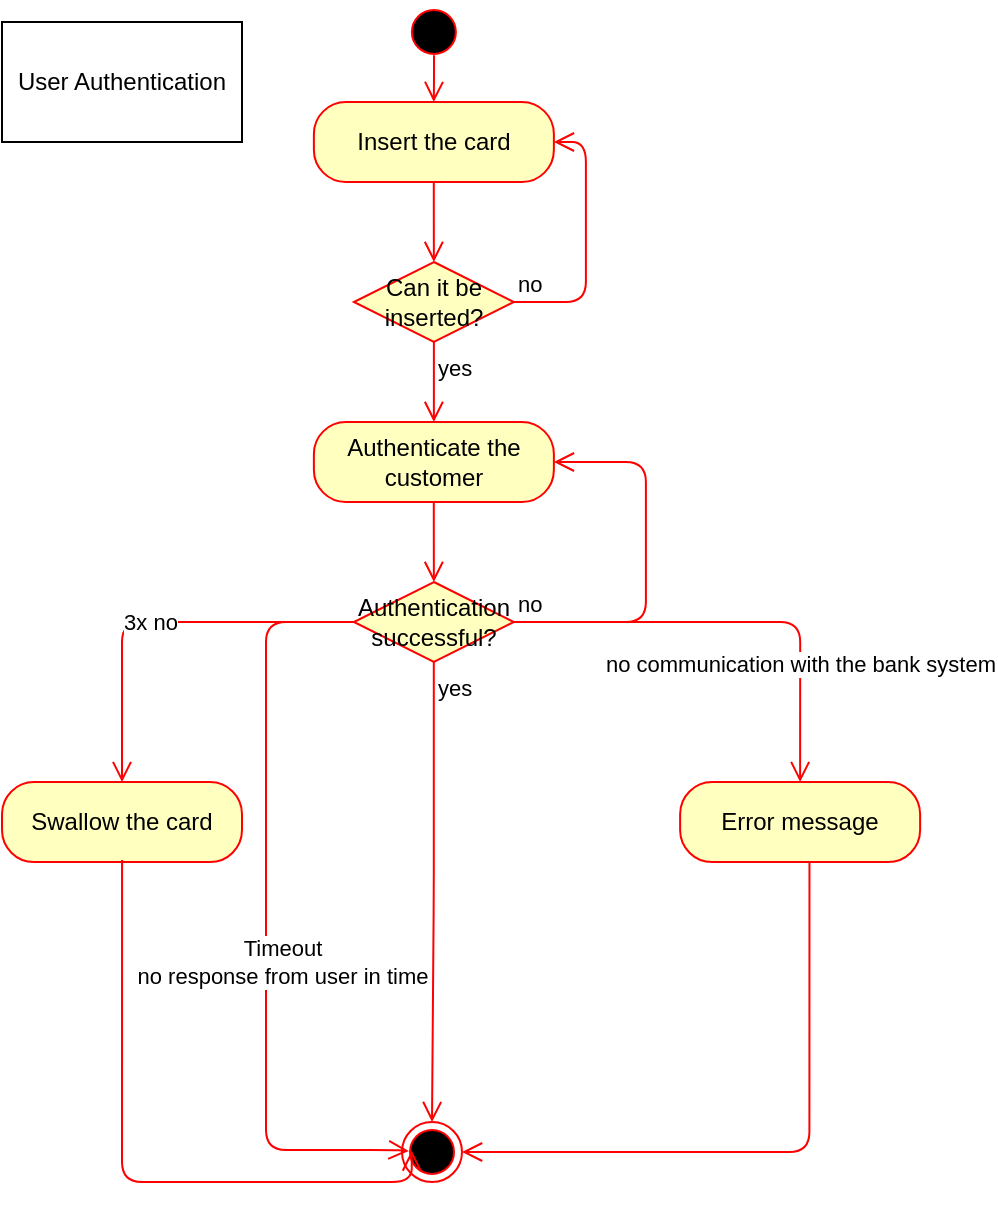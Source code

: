 <mxfile version="14.1.8" type="device"><diagram id="C5RBs43oDa-KdzZeNtuy" name="Page-1"><mxGraphModel dx="1086" dy="806" grid="1" gridSize="10" guides="1" tooltips="1" connect="1" arrows="1" fold="1" page="1" pageScale="1" pageWidth="827" pageHeight="1169" math="0" shadow="0"><root><mxCell id="WIyWlLk6GJQsqaUBKTNV-0"/><mxCell id="WIyWlLk6GJQsqaUBKTNV-1" parent="WIyWlLk6GJQsqaUBKTNV-0"/><mxCell id="WIyWlLk6GJQsqaUBKTNV-2" value="" style="rounded=0;html=1;jettySize=auto;orthogonalLoop=1;fontSize=11;endArrow=block;endFill=0;endSize=8;strokeWidth=1;shadow=0;labelBackgroundColor=none;edgeStyle=orthogonalEdgeStyle;" parent="WIyWlLk6GJQsqaUBKTNV-1" edge="1"><mxGeometry relative="1" as="geometry"><mxPoint x="220" y="120" as="sourcePoint"/></mxGeometry></mxCell><mxCell id="WIyWlLk6GJQsqaUBKTNV-4" value="Yes" style="rounded=0;html=1;jettySize=auto;orthogonalLoop=1;fontSize=11;endArrow=block;endFill=0;endSize=8;strokeWidth=1;shadow=0;labelBackgroundColor=none;edgeStyle=orthogonalEdgeStyle;" parent="WIyWlLk6GJQsqaUBKTNV-1" edge="1"><mxGeometry y="20" relative="1" as="geometry"><mxPoint as="offset"/><mxPoint x="220" y="250" as="sourcePoint"/></mxGeometry></mxCell><mxCell id="WIyWlLk6GJQsqaUBKTNV-5" value="No" style="edgeStyle=orthogonalEdgeStyle;rounded=0;html=1;jettySize=auto;orthogonalLoop=1;fontSize=11;endArrow=block;endFill=0;endSize=8;strokeWidth=1;shadow=0;labelBackgroundColor=none;" parent="WIyWlLk6GJQsqaUBKTNV-1" edge="1"><mxGeometry y="10" relative="1" as="geometry"><mxPoint as="offset"/><mxPoint x="270" y="210" as="sourcePoint"/></mxGeometry></mxCell><mxCell id="WIyWlLk6GJQsqaUBKTNV-8" value="No" style="rounded=0;html=1;jettySize=auto;orthogonalLoop=1;fontSize=11;endArrow=block;endFill=0;endSize=8;strokeWidth=1;shadow=0;labelBackgroundColor=none;edgeStyle=orthogonalEdgeStyle;" parent="WIyWlLk6GJQsqaUBKTNV-1" edge="1"><mxGeometry x="0.333" y="20" relative="1" as="geometry"><mxPoint as="offset"/><mxPoint x="220" y="370" as="sourcePoint"/></mxGeometry></mxCell><mxCell id="WIyWlLk6GJQsqaUBKTNV-9" value="Yes" style="edgeStyle=orthogonalEdgeStyle;rounded=0;html=1;jettySize=auto;orthogonalLoop=1;fontSize=11;endArrow=block;endFill=0;endSize=8;strokeWidth=1;shadow=0;labelBackgroundColor=none;" parent="WIyWlLk6GJQsqaUBKTNV-1" edge="1"><mxGeometry y="10" relative="1" as="geometry"><mxPoint as="offset"/><mxPoint x="270" y="330" as="sourcePoint"/></mxGeometry></mxCell><mxCell id="tbHbAqAw10VPInKi_53V-0" value="" style="ellipse;html=1;shape=startState;fillColor=#000000;strokeColor=#ff0000;" parent="WIyWlLk6GJQsqaUBKTNV-1" vertex="1"><mxGeometry x="210.94" width="30" height="30" as="geometry"/></mxCell><mxCell id="tbHbAqAw10VPInKi_53V-2" value="" style="ellipse;html=1;shape=endState;fillColor=#000000;strokeColor=#ff0000;" parent="WIyWlLk6GJQsqaUBKTNV-1" vertex="1"><mxGeometry x="210" y="560" width="30" height="30" as="geometry"/></mxCell><mxCell id="tbHbAqAw10VPInKi_53V-6" value="" style="edgeStyle=orthogonalEdgeStyle;html=1;verticalAlign=bottom;endArrow=open;endSize=8;strokeColor=#ff0000;" parent="WIyWlLk6GJQsqaUBKTNV-1" source="tbHbAqAw10VPInKi_53V-5" edge="1"><mxGeometry relative="1" as="geometry"><mxPoint x="225.94" y="130" as="targetPoint"/></mxGeometry></mxCell><mxCell id="tbHbAqAw10VPInKi_53V-7" value="Swallow the card" style="rounded=1;whiteSpace=wrap;html=1;arcSize=40;fontColor=#000000;fillColor=#ffffc0;strokeColor=#ff0000;" parent="WIyWlLk6GJQsqaUBKTNV-1" vertex="1"><mxGeometry x="10" y="390.06" width="120" height="40" as="geometry"/></mxCell><mxCell id="tbHbAqAw10VPInKi_53V-8" value="" style="edgeStyle=orthogonalEdgeStyle;html=1;verticalAlign=bottom;endArrow=open;endSize=8;strokeColor=#ff0000;entryX=0.162;entryY=0.476;entryDx=0;entryDy=0;entryPerimeter=0;" parent="WIyWlLk6GJQsqaUBKTNV-1" target="tbHbAqAw10VPInKi_53V-2" edge="1"><mxGeometry relative="1" as="geometry"><mxPoint x="214.33" y="1118.39" as="targetPoint"/><mxPoint x="70.034" y="429.06" as="sourcePoint"/><Array as="points"><mxPoint x="70" y="590"/><mxPoint x="215" y="590"/></Array></mxGeometry></mxCell><mxCell id="tbHbAqAw10VPInKi_53V-9" value="Authenticate the customer" style="rounded=1;whiteSpace=wrap;html=1;arcSize=40;fontColor=#000000;fillColor=#ffffc0;strokeColor=#ff0000;" parent="WIyWlLk6GJQsqaUBKTNV-1" vertex="1"><mxGeometry x="165.94" y="210" width="120" height="40" as="geometry"/></mxCell><mxCell id="tbHbAqAw10VPInKi_53V-5" value="Insert the card" style="rounded=1;whiteSpace=wrap;html=1;arcSize=40;fontColor=#000000;fillColor=#ffffc0;strokeColor=#ff0000;" parent="WIyWlLk6GJQsqaUBKTNV-1" vertex="1"><mxGeometry x="165.94" y="50" width="120" height="40" as="geometry"/></mxCell><mxCell id="tbHbAqAw10VPInKi_53V-11" value="" style="edgeStyle=orthogonalEdgeStyle;html=1;verticalAlign=bottom;endArrow=open;endSize=8;strokeColor=#ff0000;exitX=0.502;exitY=0.887;exitDx=0;exitDy=0;exitPerimeter=0;" parent="WIyWlLk6GJQsqaUBKTNV-1" source="tbHbAqAw10VPInKi_53V-0" target="tbHbAqAw10VPInKi_53V-5" edge="1"><mxGeometry relative="1" as="geometry"><mxPoint x="225.94" y="70" as="targetPoint"/><mxPoint x="225.94" y="10" as="sourcePoint"/></mxGeometry></mxCell><mxCell id="tbHbAqAw10VPInKi_53V-16" value="" style="edgeStyle=orthogonalEdgeStyle;html=1;verticalAlign=bottom;endArrow=open;endSize=8;strokeColor=#ff0000;" parent="WIyWlLk6GJQsqaUBKTNV-1" source="tbHbAqAw10VPInKi_53V-9" edge="1"><mxGeometry relative="1" as="geometry"><mxPoint x="225.94" y="290" as="targetPoint"/><mxPoint x="225.94" y="250" as="sourcePoint"/></mxGeometry></mxCell><mxCell id="tbHbAqAw10VPInKi_53V-25" value="Can it be inserted?" style="rhombus;whiteSpace=wrap;html=1;fillColor=#ffffc0;strokeColor=#ff0000;" parent="WIyWlLk6GJQsqaUBKTNV-1" vertex="1"><mxGeometry x="185.94" y="130" width="80" height="40" as="geometry"/></mxCell><mxCell id="tbHbAqAw10VPInKi_53V-26" value="no" style="edgeStyle=orthogonalEdgeStyle;html=1;align=left;verticalAlign=bottom;endArrow=open;endSize=8;strokeColor=#ff0000;entryX=1;entryY=0.5;entryDx=0;entryDy=0;exitX=1;exitY=0.5;exitDx=0;exitDy=0;" parent="WIyWlLk6GJQsqaUBKTNV-1" source="tbHbAqAw10VPInKi_53V-25" target="tbHbAqAw10VPInKi_53V-5" edge="1"><mxGeometry x="-1" relative="1" as="geometry"><mxPoint x="331.94" y="150" as="targetPoint"/><Array as="points"><mxPoint x="301.94" y="150"/><mxPoint x="301.94" y="70"/></Array></mxGeometry></mxCell><mxCell id="tbHbAqAw10VPInKi_53V-27" value="yes" style="edgeStyle=orthogonalEdgeStyle;html=1;align=left;verticalAlign=top;endArrow=open;endSize=8;strokeColor=#ff0000;entryX=0.5;entryY=0;entryDx=0;entryDy=0;" parent="WIyWlLk6GJQsqaUBKTNV-1" source="tbHbAqAw10VPInKi_53V-25" target="tbHbAqAw10VPInKi_53V-9" edge="1"><mxGeometry x="-1" relative="1" as="geometry"><mxPoint x="461.94" y="120" as="targetPoint"/></mxGeometry></mxCell><mxCell id="tbHbAqAw10VPInKi_53V-40" value="Authentication successful?" style="rhombus;whiteSpace=wrap;html=1;fillColor=#ffffc0;strokeColor=#ff0000;" parent="WIyWlLk6GJQsqaUBKTNV-1" vertex="1"><mxGeometry x="185.94" y="290" width="80" height="40" as="geometry"/></mxCell><mxCell id="tbHbAqAw10VPInKi_53V-41" value="no" style="edgeStyle=orthogonalEdgeStyle;html=1;align=left;verticalAlign=bottom;endArrow=open;endSize=8;strokeColor=#ff0000;entryX=1;entryY=0.5;entryDx=0;entryDy=0;" parent="WIyWlLk6GJQsqaUBKTNV-1" source="tbHbAqAw10VPInKi_53V-40" target="tbHbAqAw10VPInKi_53V-9" edge="1"><mxGeometry x="-1" relative="1" as="geometry"><mxPoint x="451.94" y="310" as="targetPoint"/><Array as="points"><mxPoint x="331.94" y="310"/><mxPoint x="331.94" y="230"/></Array></mxGeometry></mxCell><mxCell id="tbHbAqAw10VPInKi_53V-42" value="yes" style="edgeStyle=orthogonalEdgeStyle;html=1;align=left;verticalAlign=top;endArrow=open;endSize=8;strokeColor=#ff0000;entryX=0.5;entryY=0;entryDx=0;entryDy=0;" parent="WIyWlLk6GJQsqaUBKTNV-1" source="tbHbAqAw10VPInKi_53V-40" target="tbHbAqAw10VPInKi_53V-2" edge="1"><mxGeometry x="-1" relative="1" as="geometry"><mxPoint x="226" y="830" as="targetPoint"/></mxGeometry></mxCell><mxCell id="tbHbAqAw10VPInKi_53V-46" value="" style="edgeStyle=orthogonalEdgeStyle;html=1;align=left;verticalAlign=bottom;endArrow=open;endSize=8;strokeColor=#ff0000;entryX=0.5;entryY=0;entryDx=0;entryDy=0;exitX=0;exitY=0.5;exitDx=0;exitDy=0;" parent="WIyWlLk6GJQsqaUBKTNV-1" source="tbHbAqAw10VPInKi_53V-40" target="tbHbAqAw10VPInKi_53V-7" edge="1"><mxGeometry x="-1" relative="1" as="geometry"><mxPoint x="60" y="310" as="targetPoint"/><mxPoint x="115.94" y="280" as="sourcePoint"/><Array as="points"><mxPoint x="70" y="310"/></Array></mxGeometry></mxCell><mxCell id="tbHbAqAw10VPInKi_53V-47" value="3x no" style="edgeLabel;html=1;align=center;verticalAlign=middle;resizable=0;points=[];" parent="tbHbAqAw10VPInKi_53V-46" vertex="1" connectable="0"><mxGeometry x="0.048" relative="1" as="geometry"><mxPoint as="offset"/></mxGeometry></mxCell><mxCell id="tbHbAqAw10VPInKi_53V-48" value="" style="edgeStyle=orthogonalEdgeStyle;html=1;align=left;verticalAlign=bottom;endArrow=open;endSize=8;strokeColor=#ff0000;exitX=1;exitY=0.5;exitDx=0;exitDy=0;entryX=0.5;entryY=0;entryDx=0;entryDy=0;" parent="WIyWlLk6GJQsqaUBKTNV-1" source="tbHbAqAw10VPInKi_53V-40" target="tbHbAqAw10VPInKi_53V-57" edge="1"><mxGeometry x="-1" relative="1" as="geometry"><mxPoint x="461.94" y="400.06" as="targetPoint"/><mxPoint x="381.94" y="310.06" as="sourcePoint"/><Array as="points"><mxPoint x="409" y="310"/></Array></mxGeometry></mxCell><mxCell id="tbHbAqAw10VPInKi_53V-56" value="no communication with the bank system" style="edgeLabel;html=1;align=center;verticalAlign=middle;resizable=0;points=[];" parent="tbHbAqAw10VPInKi_53V-48" vertex="1" connectable="0"><mxGeometry x="0.47" relative="1" as="geometry"><mxPoint as="offset"/></mxGeometry></mxCell><mxCell id="tbHbAqAw10VPInKi_53V-52" value="" style="edgeStyle=orthogonalEdgeStyle;html=1;align=left;verticalAlign=bottom;endArrow=open;endSize=8;strokeColor=#ff0000;exitX=0;exitY=0.5;exitDx=0;exitDy=0;entryX=0.114;entryY=0.482;entryDx=0;entryDy=0;entryPerimeter=0;" parent="WIyWlLk6GJQsqaUBKTNV-1" source="tbHbAqAw10VPInKi_53V-40" target="tbHbAqAw10VPInKi_53V-2" edge="1"><mxGeometry x="-1" relative="1" as="geometry"><mxPoint x="142" y="1122" as="targetPoint"/><mxPoint x="138.34" y="330" as="sourcePoint"/><Array as="points"><mxPoint x="142" y="310"/><mxPoint x="142" y="574"/><mxPoint x="205" y="574"/></Array></mxGeometry></mxCell><mxCell id="tbHbAqAw10VPInKi_53V-54" value="Timeout&lt;br&gt;no response from user in time" style="edgeLabel;html=1;align=center;verticalAlign=middle;resizable=0;points=[];" parent="tbHbAqAw10VPInKi_53V-52" vertex="1" connectable="0"><mxGeometry x="-0.332" y="-2" relative="1" as="geometry"><mxPoint x="10" y="87.14" as="offset"/></mxGeometry></mxCell><mxCell id="tbHbAqAw10VPInKi_53V-58" value="" style="edgeStyle=orthogonalEdgeStyle;html=1;verticalAlign=bottom;endArrow=open;endSize=8;strokeColor=#ff0000;exitX=0.539;exitY=0.987;exitDx=0;exitDy=0;exitPerimeter=0;entryX=1;entryY=0.5;entryDx=0;entryDy=0;" parent="WIyWlLk6GJQsqaUBKTNV-1" source="tbHbAqAw10VPInKi_53V-57" target="tbHbAqAw10VPInKi_53V-2" edge="1"><mxGeometry relative="1" as="geometry"><mxPoint x="240" y="1119" as="targetPoint"/><mxPoint x="415.68" y="439.54" as="sourcePoint"/><Array as="points"><mxPoint x="414" y="575"/></Array></mxGeometry></mxCell><mxCell id="tbHbAqAw10VPInKi_53V-59" value="User Authentication" style="whiteSpace=wrap;html=1;" parent="WIyWlLk6GJQsqaUBKTNV-1" vertex="1"><mxGeometry x="10" y="10" width="120" height="60" as="geometry"/></mxCell><mxCell id="tbHbAqAw10VPInKi_53V-57" value="Error message" style="rounded=1;whiteSpace=wrap;html=1;arcSize=40;fontColor=#000000;fillColor=#ffffc0;strokeColor=#ff0000;" parent="WIyWlLk6GJQsqaUBKTNV-1" vertex="1"><mxGeometry x="349.06" y="390.06" width="120" height="40" as="geometry"/></mxCell></root></mxGraphModel></diagram></mxfile>
